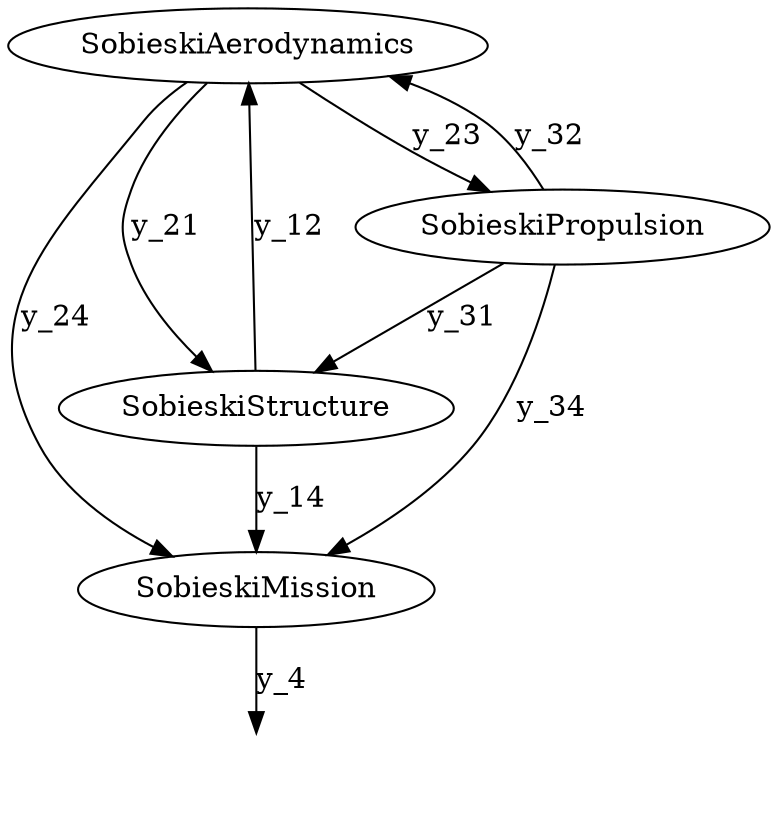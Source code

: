 digraph {
	SobieskiAerodynamics -> SobieskiStructure [label=y_21 color=black dir=forward fontcolor=black penwidth=1.0]
	SobieskiAerodynamics -> SobieskiPropulsion [label=y_23 color=black dir=forward fontcolor=black penwidth=1.0]
	SobieskiAerodynamics -> SobieskiMission [label=y_24 color=black dir=forward fontcolor=black penwidth=1.0]
	SobieskiStructure -> SobieskiAerodynamics [label=y_12 color=black dir=forward fontcolor=black penwidth=1.0]
	SobieskiStructure -> SobieskiMission [label=y_14 color=black dir=forward fontcolor=black penwidth=1.0]
	SobieskiPropulsion -> SobieskiAerodynamics [label=y_32 color=black dir=forward fontcolor=black penwidth=1.0]
	SobieskiPropulsion -> SobieskiStructure [label=y_31 color=black dir=forward fontcolor=black penwidth=1.0]
	SobieskiPropulsion -> SobieskiMission [label=y_34 color=black dir=forward fontcolor=black penwidth=1.0]
	SobieskiMission -> _SobieskiMission [label=y_4 color=black dir=forward fontcolor=black penwidth=1.0]
	_SobieskiMission [style=invis]
}
